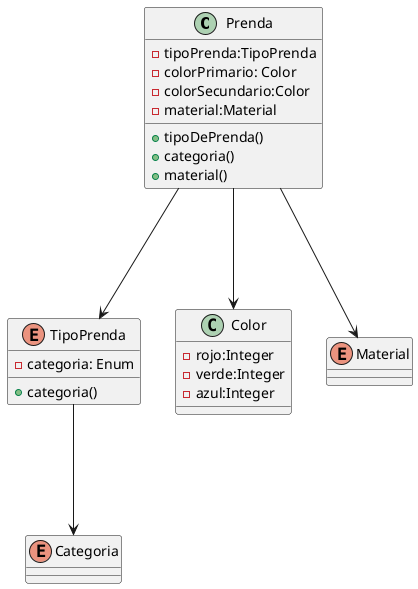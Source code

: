 @startuml
'https://plantuml.com/sequence-diagram

class Prenda{
    -tipoPrenda:TipoPrenda
    -colorPrimario: Color
    -colorSecundario:Color
    -material:Material
    +tipoDePrenda()
    +categoria()
    +material()
}

Enum TipoPrenda{
    -categoria: Enum

    +categoria()
}

class Color{
    -rojo:Integer
    -verde:Integer
    -azul:Integer
}
enum Categoria
enum Material

Prenda ---> TipoPrenda
Prenda --->Color
Prenda --->Material
TipoPrenda --->Categoria
@enduml